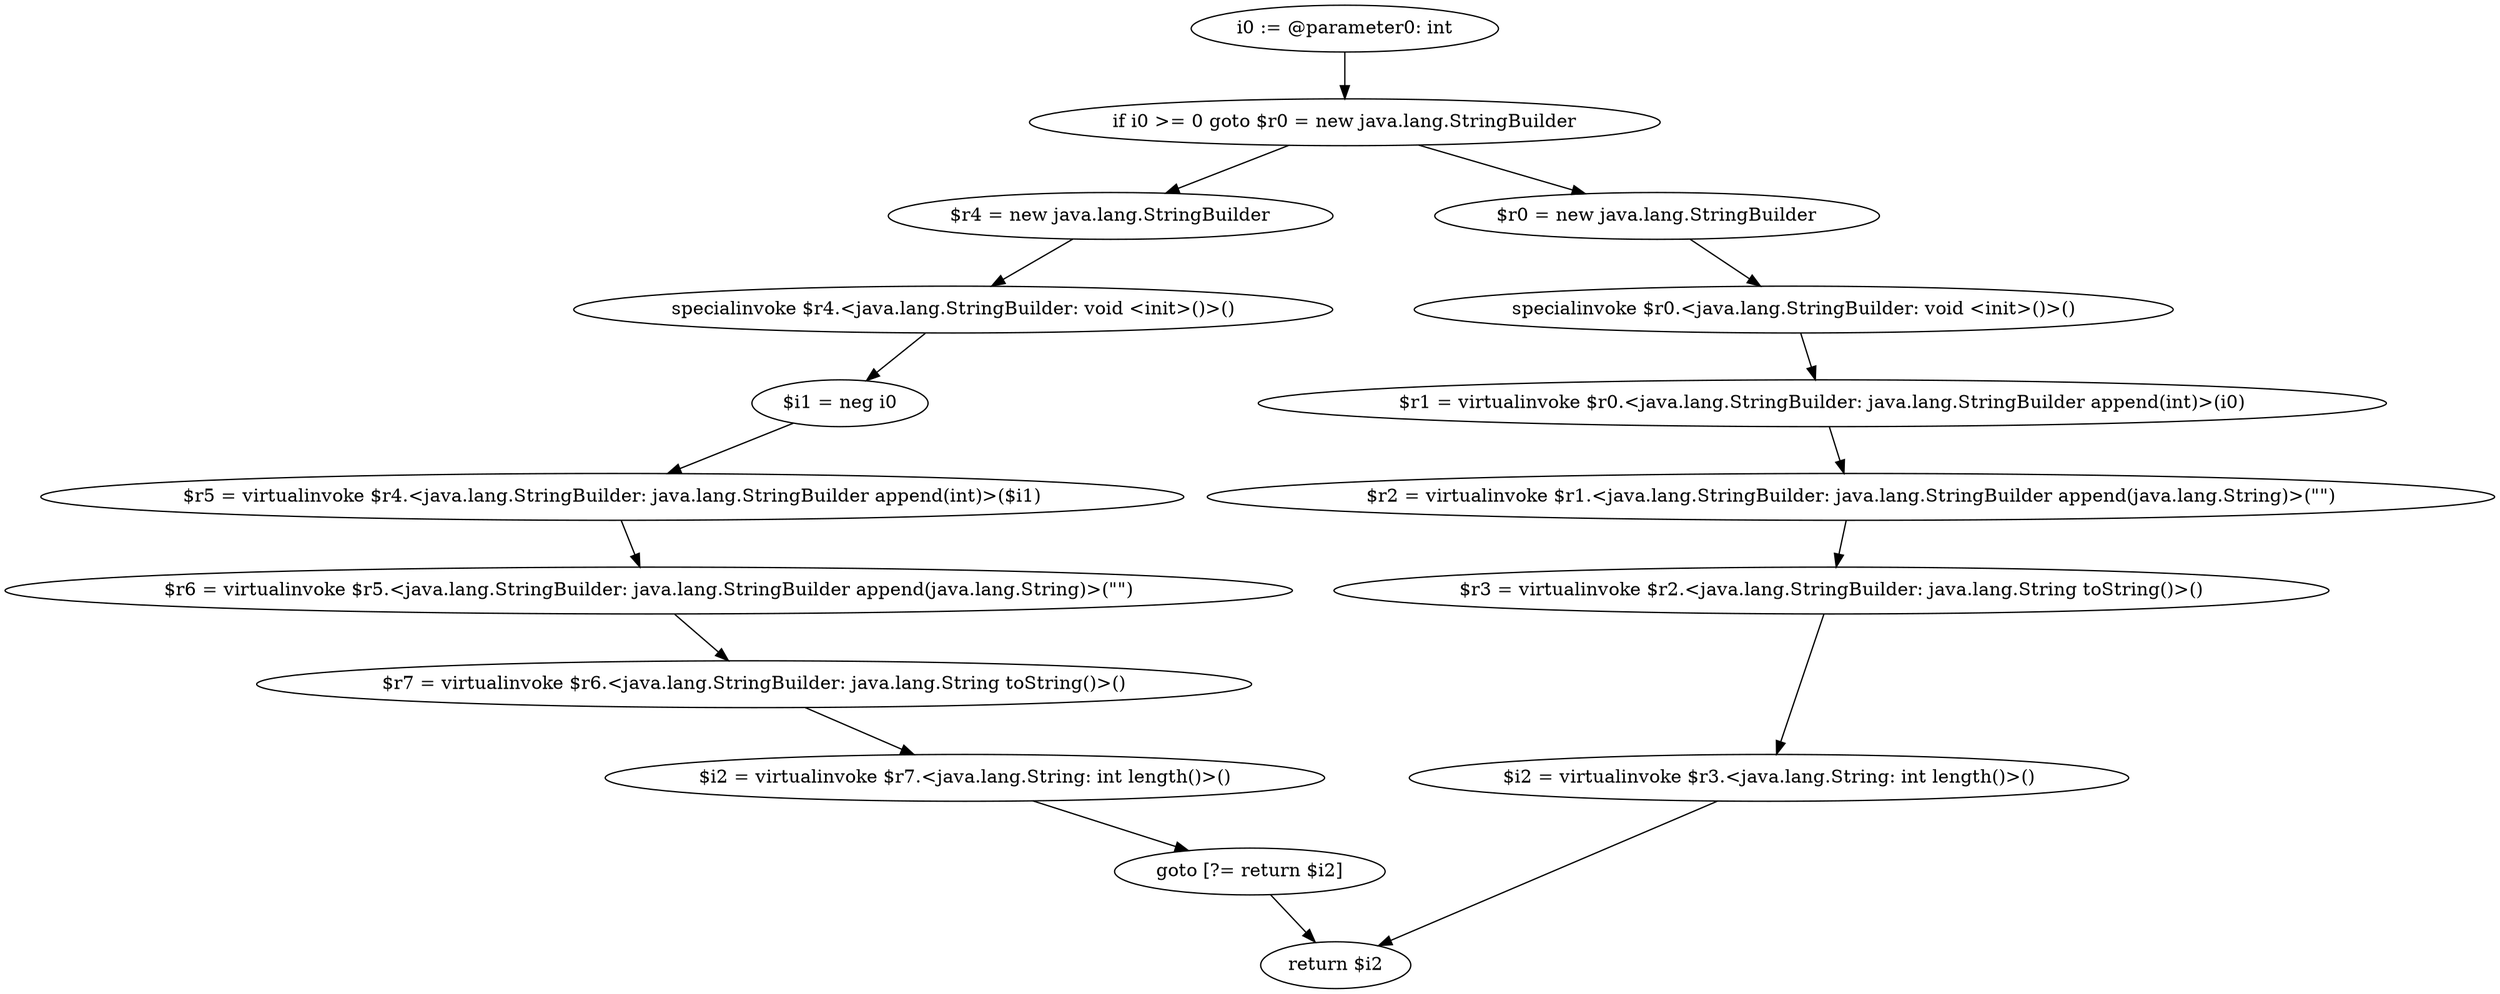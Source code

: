digraph "unitGraph" {
    "i0 := @parameter0: int"
    "if i0 >= 0 goto $r0 = new java.lang.StringBuilder"
    "$r4 = new java.lang.StringBuilder"
    "specialinvoke $r4.<java.lang.StringBuilder: void <init>()>()"
    "$i1 = neg i0"
    "$r5 = virtualinvoke $r4.<java.lang.StringBuilder: java.lang.StringBuilder append(int)>($i1)"
    "$r6 = virtualinvoke $r5.<java.lang.StringBuilder: java.lang.StringBuilder append(java.lang.String)>(\"\")"
    "$r7 = virtualinvoke $r6.<java.lang.StringBuilder: java.lang.String toString()>()"
    "$i2 = virtualinvoke $r7.<java.lang.String: int length()>()"
    "goto [?= return $i2]"
    "$r0 = new java.lang.StringBuilder"
    "specialinvoke $r0.<java.lang.StringBuilder: void <init>()>()"
    "$r1 = virtualinvoke $r0.<java.lang.StringBuilder: java.lang.StringBuilder append(int)>(i0)"
    "$r2 = virtualinvoke $r1.<java.lang.StringBuilder: java.lang.StringBuilder append(java.lang.String)>(\"\")"
    "$r3 = virtualinvoke $r2.<java.lang.StringBuilder: java.lang.String toString()>()"
    "$i2 = virtualinvoke $r3.<java.lang.String: int length()>()"
    "return $i2"
    "i0 := @parameter0: int"->"if i0 >= 0 goto $r0 = new java.lang.StringBuilder";
    "if i0 >= 0 goto $r0 = new java.lang.StringBuilder"->"$r4 = new java.lang.StringBuilder";
    "if i0 >= 0 goto $r0 = new java.lang.StringBuilder"->"$r0 = new java.lang.StringBuilder";
    "$r4 = new java.lang.StringBuilder"->"specialinvoke $r4.<java.lang.StringBuilder: void <init>()>()";
    "specialinvoke $r4.<java.lang.StringBuilder: void <init>()>()"->"$i1 = neg i0";
    "$i1 = neg i0"->"$r5 = virtualinvoke $r4.<java.lang.StringBuilder: java.lang.StringBuilder append(int)>($i1)";
    "$r5 = virtualinvoke $r4.<java.lang.StringBuilder: java.lang.StringBuilder append(int)>($i1)"->"$r6 = virtualinvoke $r5.<java.lang.StringBuilder: java.lang.StringBuilder append(java.lang.String)>(\"\")";
    "$r6 = virtualinvoke $r5.<java.lang.StringBuilder: java.lang.StringBuilder append(java.lang.String)>(\"\")"->"$r7 = virtualinvoke $r6.<java.lang.StringBuilder: java.lang.String toString()>()";
    "$r7 = virtualinvoke $r6.<java.lang.StringBuilder: java.lang.String toString()>()"->"$i2 = virtualinvoke $r7.<java.lang.String: int length()>()";
    "$i2 = virtualinvoke $r7.<java.lang.String: int length()>()"->"goto [?= return $i2]";
    "goto [?= return $i2]"->"return $i2";
    "$r0 = new java.lang.StringBuilder"->"specialinvoke $r0.<java.lang.StringBuilder: void <init>()>()";
    "specialinvoke $r0.<java.lang.StringBuilder: void <init>()>()"->"$r1 = virtualinvoke $r0.<java.lang.StringBuilder: java.lang.StringBuilder append(int)>(i0)";
    "$r1 = virtualinvoke $r0.<java.lang.StringBuilder: java.lang.StringBuilder append(int)>(i0)"->"$r2 = virtualinvoke $r1.<java.lang.StringBuilder: java.lang.StringBuilder append(java.lang.String)>(\"\")";
    "$r2 = virtualinvoke $r1.<java.lang.StringBuilder: java.lang.StringBuilder append(java.lang.String)>(\"\")"->"$r3 = virtualinvoke $r2.<java.lang.StringBuilder: java.lang.String toString()>()";
    "$r3 = virtualinvoke $r2.<java.lang.StringBuilder: java.lang.String toString()>()"->"$i2 = virtualinvoke $r3.<java.lang.String: int length()>()";
    "$i2 = virtualinvoke $r3.<java.lang.String: int length()>()"->"return $i2";
}

